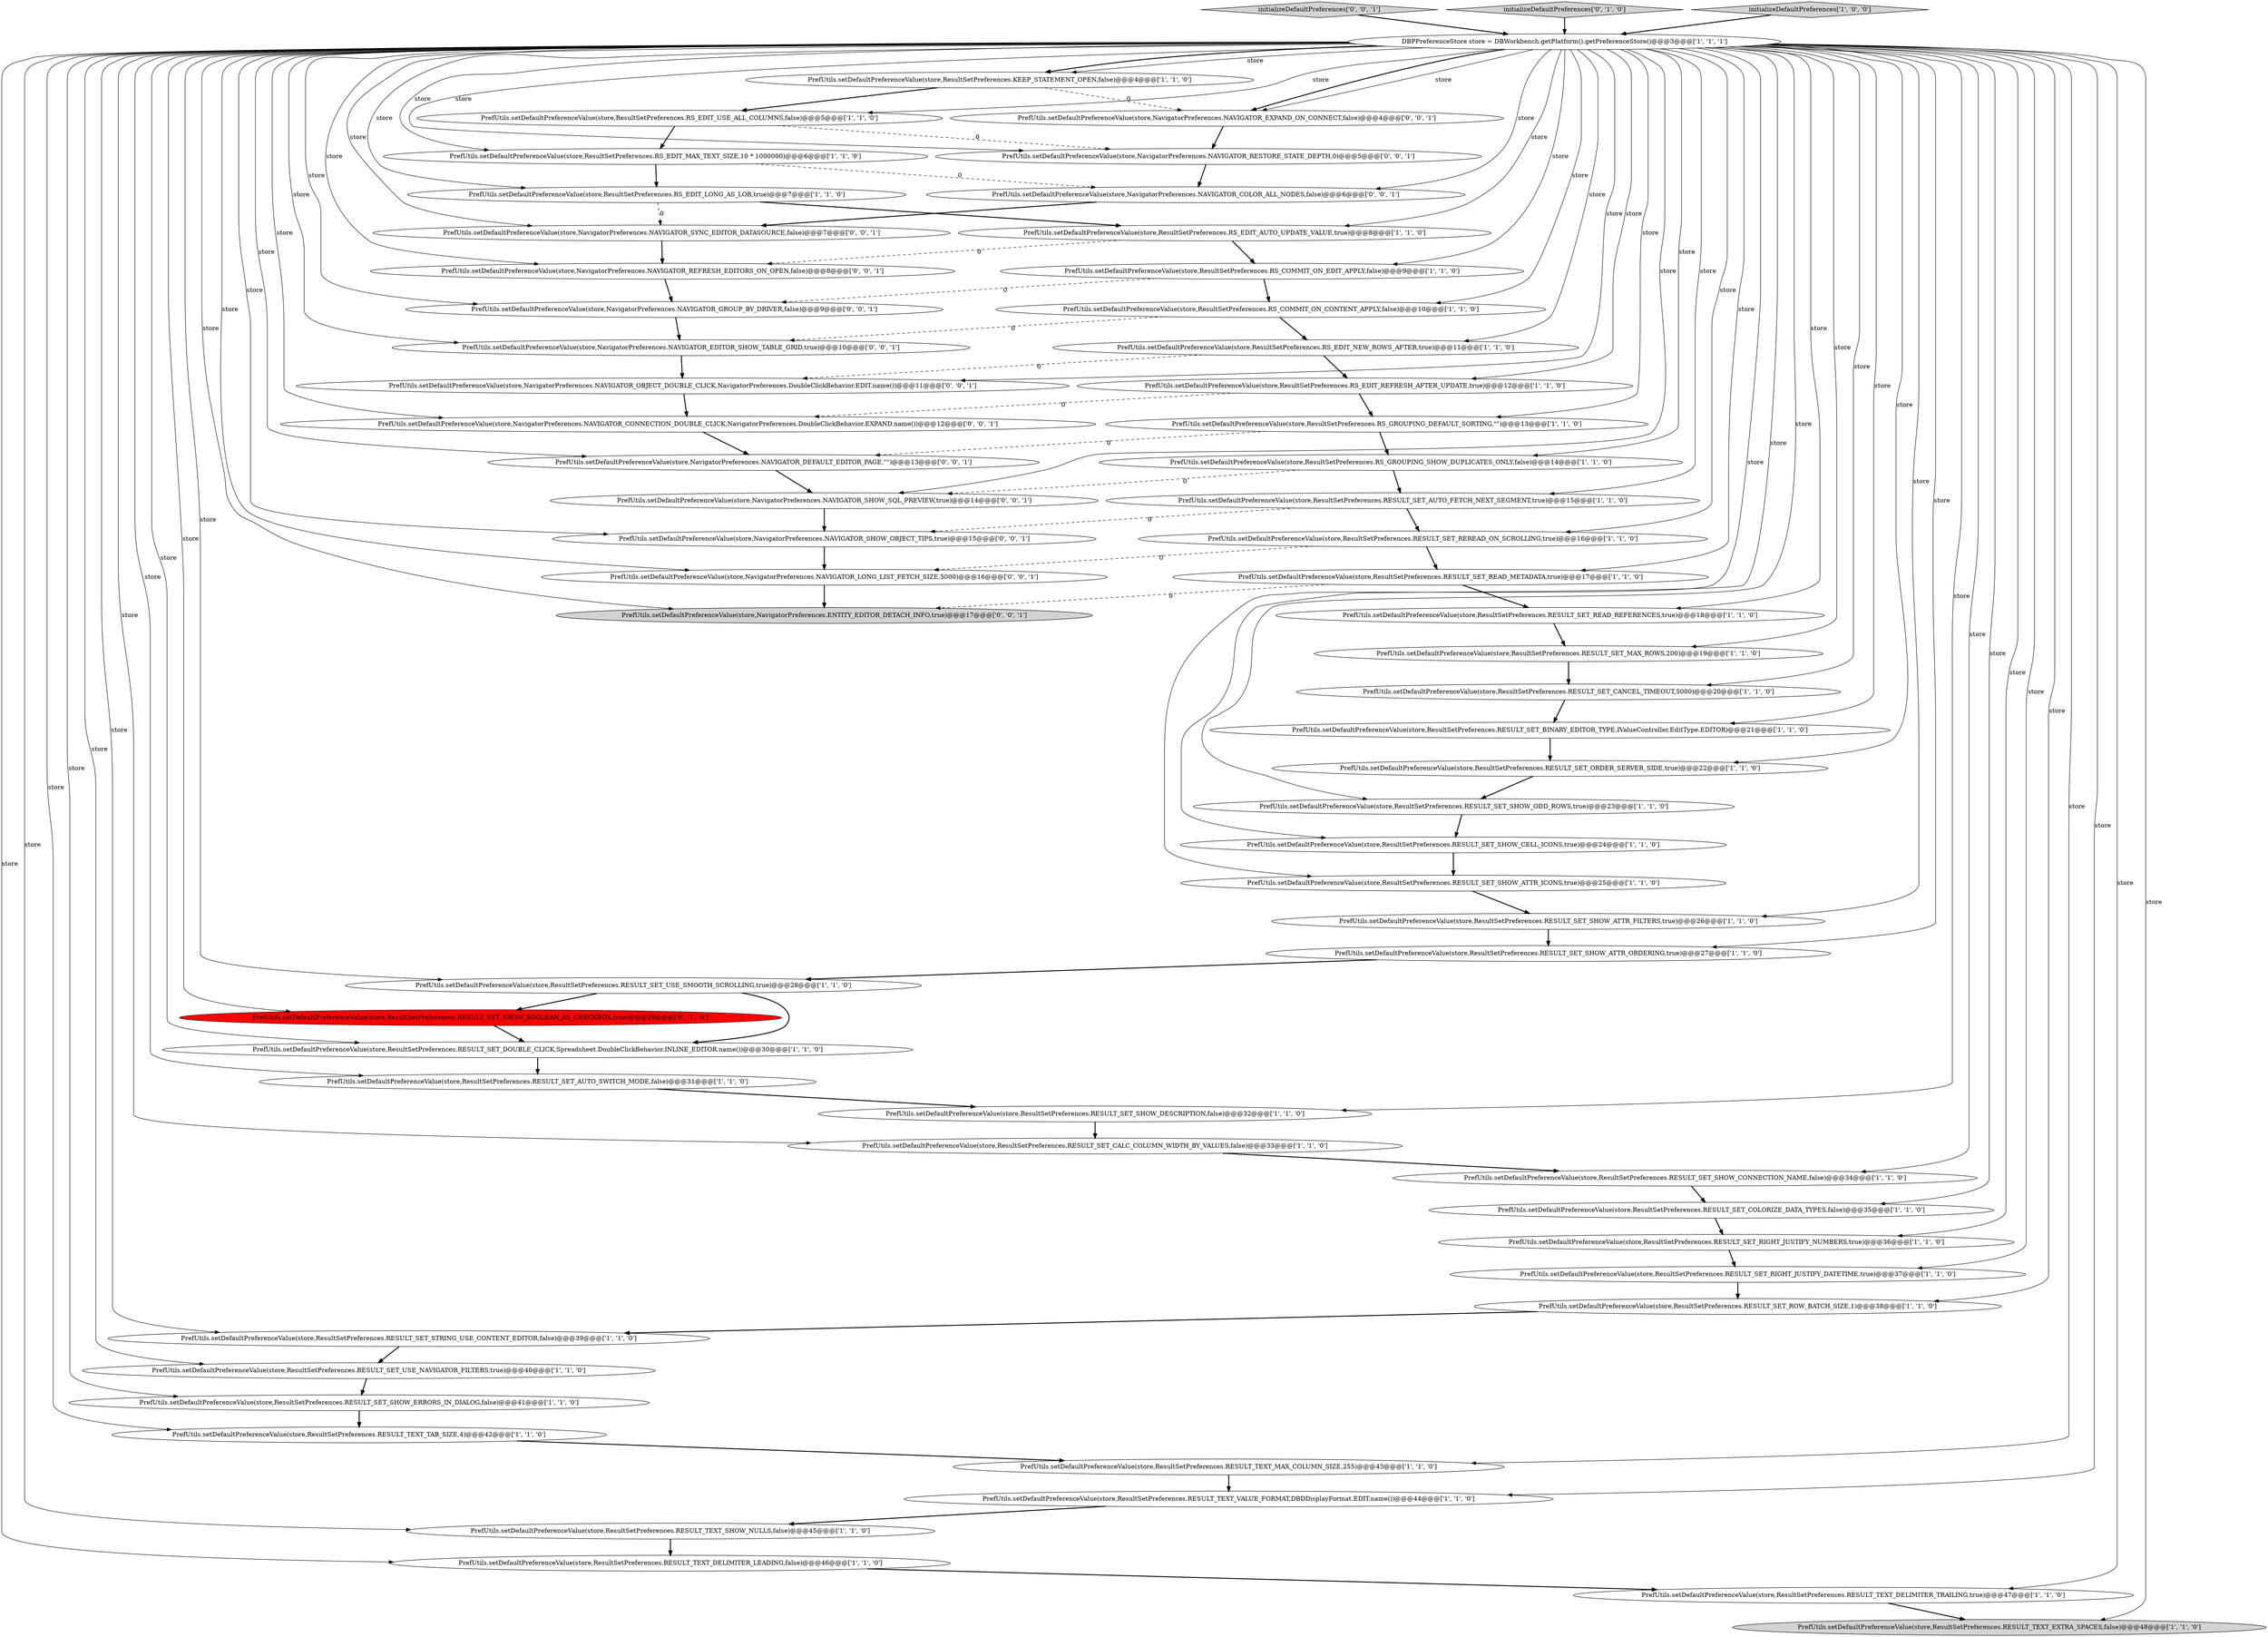 digraph {
45 [style = filled, label = "PrefUtils.setDefaultPreferenceValue(store,ResultSetPreferences.RESULT_SET_CANCEL_TIMEOUT,5000)@@@20@@@['1', '1', '0']", fillcolor = white, shape = ellipse image = "AAA0AAABBB1BBB"];
28 [style = filled, label = "PrefUtils.setDefaultPreferenceValue(store,ResultSetPreferences.RESULT_SET_USE_SMOOTH_SCROLLING,true)@@@28@@@['1', '1', '0']", fillcolor = white, shape = ellipse image = "AAA0AAABBB1BBB"];
39 [style = filled, label = "PrefUtils.setDefaultPreferenceValue(store,ResultSetPreferences.RESULT_SET_AUTO_FETCH_NEXT_SEGMENT,true)@@@15@@@['1', '1', '0']", fillcolor = white, shape = ellipse image = "AAA0AAABBB1BBB"];
56 [style = filled, label = "PrefUtils.setDefaultPreferenceValue(store,NavigatorPreferences.ENTITY_EDITOR_DETACH_INFO,true)@@@17@@@['0', '0', '1']", fillcolor = lightgray, shape = ellipse image = "AAA0AAABBB3BBB"];
60 [style = filled, label = "PrefUtils.setDefaultPreferenceValue(store,NavigatorPreferences.NAVIGATOR_CONNECTION_DOUBLE_CLICK,NavigatorPreferences.DoubleClickBehavior.EXPAND.name())@@@12@@@['0', '0', '1']", fillcolor = white, shape = ellipse image = "AAA0AAABBB3BBB"];
20 [style = filled, label = "PrefUtils.setDefaultPreferenceValue(store,ResultSetPreferences.RESULT_TEXT_DELIMITER_TRAILING,true)@@@47@@@['1', '1', '0']", fillcolor = white, shape = ellipse image = "AAA0AAABBB1BBB"];
50 [style = filled, label = "PrefUtils.setDefaultPreferenceValue(store,NavigatorPreferences.NAVIGATOR_RESTORE_STATE_DEPTH,0)@@@5@@@['0', '0', '1']", fillcolor = white, shape = ellipse image = "AAA0AAABBB3BBB"];
55 [style = filled, label = "PrefUtils.setDefaultPreferenceValue(store,NavigatorPreferences.NAVIGATOR_COLOR_ALL_NODES,false)@@@6@@@['0', '0', '1']", fillcolor = white, shape = ellipse image = "AAA0AAABBB3BBB"];
22 [style = filled, label = "PrefUtils.setDefaultPreferenceValue(store,ResultSetPreferences.RESULT_SET_MAX_ROWS,200)@@@19@@@['1', '1', '0']", fillcolor = white, shape = ellipse image = "AAA0AAABBB1BBB"];
58 [style = filled, label = "PrefUtils.setDefaultPreferenceValue(store,NavigatorPreferences.NAVIGATOR_REFRESH_EDITORS_ON_OPEN,false)@@@8@@@['0', '0', '1']", fillcolor = white, shape = ellipse image = "AAA0AAABBB3BBB"];
17 [style = filled, label = "PrefUtils.setDefaultPreferenceValue(store,ResultSetPreferences.RESULT_TEXT_SHOW_NULLS,false)@@@45@@@['1', '1', '0']", fillcolor = white, shape = ellipse image = "AAA0AAABBB1BBB"];
25 [style = filled, label = "PrefUtils.setDefaultPreferenceValue(store,ResultSetPreferences.RS_GROUPING_SHOW_DUPLICATES_ONLY,false)@@@14@@@['1', '1', '0']", fillcolor = white, shape = ellipse image = "AAA0AAABBB1BBB"];
44 [style = filled, label = "PrefUtils.setDefaultPreferenceValue(store,ResultSetPreferences.RESULT_SET_READ_REFERENCES,true)@@@18@@@['1', '1', '0']", fillcolor = white, shape = ellipse image = "AAA0AAABBB1BBB"];
49 [style = filled, label = "PrefUtils.setDefaultPreferenceValue(store,NavigatorPreferences.NAVIGATOR_LONG_LIST_FETCH_SIZE,5000)@@@16@@@['0', '0', '1']", fillcolor = white, shape = ellipse image = "AAA0AAABBB3BBB"];
47 [style = filled, label = "PrefUtils.setDefaultPreferenceValue(store,ResultSetPreferences.RESULT_SET_SHOW_BOOLEAN_AS_CHECKBOX,true)@@@29@@@['0', '1', '0']", fillcolor = red, shape = ellipse image = "AAA1AAABBB2BBB"];
48 [style = filled, label = "PrefUtils.setDefaultPreferenceValue(store,NavigatorPreferences.NAVIGATOR_DEFAULT_EDITOR_PAGE,\"\")@@@13@@@['0', '0', '1']", fillcolor = white, shape = ellipse image = "AAA0AAABBB3BBB"];
14 [style = filled, label = "PrefUtils.setDefaultPreferenceValue(store,ResultSetPreferences.RESULT_SET_CALC_COLUMN_WIDTH_BY_VALUES,false)@@@33@@@['1', '1', '0']", fillcolor = white, shape = ellipse image = "AAA0AAABBB1BBB"];
51 [style = filled, label = "PrefUtils.setDefaultPreferenceValue(store,NavigatorPreferences.NAVIGATOR_OBJECT_DOUBLE_CLICK,NavigatorPreferences.DoubleClickBehavior.EDIT.name())@@@11@@@['0', '0', '1']", fillcolor = white, shape = ellipse image = "AAA0AAABBB3BBB"];
34 [style = filled, label = "PrefUtils.setDefaultPreferenceValue(store,ResultSetPreferences.RESULT_SET_READ_METADATA,true)@@@17@@@['1', '1', '0']", fillcolor = white, shape = ellipse image = "AAA0AAABBB1BBB"];
11 [style = filled, label = "PrefUtils.setDefaultPreferenceValue(store,ResultSetPreferences.RESULT_SET_USE_NAVIGATOR_FILTERS,true)@@@40@@@['1', '1', '0']", fillcolor = white, shape = ellipse image = "AAA0AAABBB1BBB"];
35 [style = filled, label = "PrefUtils.setDefaultPreferenceValue(store,ResultSetPreferences.RS_EDIT_LONG_AS_LOB,true)@@@7@@@['1', '1', '0']", fillcolor = white, shape = ellipse image = "AAA0AAABBB1BBB"];
62 [style = filled, label = "initializeDefaultPreferences['0', '0', '1']", fillcolor = lightgray, shape = diamond image = "AAA0AAABBB3BBB"];
41 [style = filled, label = "PrefUtils.setDefaultPreferenceValue(store,ResultSetPreferences.RESULT_SET_SHOW_ATTR_ICONS,true)@@@25@@@['1', '1', '0']", fillcolor = white, shape = ellipse image = "AAA0AAABBB1BBB"];
12 [style = filled, label = "PrefUtils.setDefaultPreferenceValue(store,ResultSetPreferences.KEEP_STATEMENT_OPEN,false)@@@4@@@['1', '1', '0']", fillcolor = white, shape = ellipse image = "AAA0AAABBB1BBB"];
15 [style = filled, label = "PrefUtils.setDefaultPreferenceValue(store,ResultSetPreferences.RESULT_SET_RIGHT_JUSTIFY_NUMBERS,true)@@@36@@@['1', '1', '0']", fillcolor = white, shape = ellipse image = "AAA0AAABBB1BBB"];
36 [style = filled, label = "PrefUtils.setDefaultPreferenceValue(store,ResultSetPreferences.RS_COMMIT_ON_CONTENT_APPLY,false)@@@10@@@['1', '1', '0']", fillcolor = white, shape = ellipse image = "AAA0AAABBB1BBB"];
10 [style = filled, label = "PrefUtils.setDefaultPreferenceValue(store,ResultSetPreferences.RESULT_SET_SHOW_ERRORS_IN_DIALOG,false)@@@41@@@['1', '1', '0']", fillcolor = white, shape = ellipse image = "AAA0AAABBB1BBB"];
8 [style = filled, label = "PrefUtils.setDefaultPreferenceValue(store,ResultSetPreferences.RESULT_SET_SHOW_ATTR_FILTERS,true)@@@26@@@['1', '1', '0']", fillcolor = white, shape = ellipse image = "AAA0AAABBB1BBB"];
21 [style = filled, label = "PrefUtils.setDefaultPreferenceValue(store,ResultSetPreferences.RESULT_TEXT_TAB_SIZE,4)@@@42@@@['1', '1', '0']", fillcolor = white, shape = ellipse image = "AAA0AAABBB1BBB"];
16 [style = filled, label = "PrefUtils.setDefaultPreferenceValue(store,ResultSetPreferences.RESULT_SET_COLORIZE_DATA_TYPES,false)@@@35@@@['1', '1', '0']", fillcolor = white, shape = ellipse image = "AAA0AAABBB1BBB"];
7 [style = filled, label = "PrefUtils.setDefaultPreferenceValue(store,ResultSetPreferences.RS_EDIT_REFRESH_AFTER_UPDATE,true)@@@12@@@['1', '1', '0']", fillcolor = white, shape = ellipse image = "AAA0AAABBB1BBB"];
42 [style = filled, label = "PrefUtils.setDefaultPreferenceValue(store,ResultSetPreferences.RESULT_SET_SHOW_DESCRIPTION,false)@@@32@@@['1', '1', '0']", fillcolor = white, shape = ellipse image = "AAA0AAABBB1BBB"];
9 [style = filled, label = "PrefUtils.setDefaultPreferenceValue(store,ResultSetPreferences.RS_COMMIT_ON_EDIT_APPLY,false)@@@9@@@['1', '1', '0']", fillcolor = white, shape = ellipse image = "AAA0AAABBB1BBB"];
3 [style = filled, label = "PrefUtils.setDefaultPreferenceValue(store,ResultSetPreferences.RESULT_SET_DOUBLE_CLICK,Spreadsheet.DoubleClickBehavior.INLINE_EDITOR.name())@@@30@@@['1', '1', '0']", fillcolor = white, shape = ellipse image = "AAA0AAABBB1BBB"];
30 [style = filled, label = "PrefUtils.setDefaultPreferenceValue(store,ResultSetPreferences.RESULT_SET_BINARY_EDITOR_TYPE,IValueController.EditType.EDITOR)@@@21@@@['1', '1', '0']", fillcolor = white, shape = ellipse image = "AAA0AAABBB1BBB"];
46 [style = filled, label = "initializeDefaultPreferences['0', '1', '0']", fillcolor = lightgray, shape = diamond image = "AAA0AAABBB2BBB"];
18 [style = filled, label = "PrefUtils.setDefaultPreferenceValue(store,ResultSetPreferences.RS_EDIT_MAX_TEXT_SIZE,10 * 1000000)@@@6@@@['1', '1', '0']", fillcolor = white, shape = ellipse image = "AAA0AAABBB1BBB"];
54 [style = filled, label = "PrefUtils.setDefaultPreferenceValue(store,NavigatorPreferences.NAVIGATOR_EDITOR_SHOW_TABLE_GRID,true)@@@10@@@['0', '0', '1']", fillcolor = white, shape = ellipse image = "AAA0AAABBB3BBB"];
59 [style = filled, label = "PrefUtils.setDefaultPreferenceValue(store,NavigatorPreferences.NAVIGATOR_GROUP_BY_DRIVER,false)@@@9@@@['0', '0', '1']", fillcolor = white, shape = ellipse image = "AAA0AAABBB3BBB"];
19 [style = filled, label = "PrefUtils.setDefaultPreferenceValue(store,ResultSetPreferences.RESULT_TEXT_DELIMITER_LEADING,false)@@@46@@@['1', '1', '0']", fillcolor = white, shape = ellipse image = "AAA0AAABBB1BBB"];
38 [style = filled, label = "PrefUtils.setDefaultPreferenceValue(store,ResultSetPreferences.RESULT_SET_SHOW_ODD_ROWS,true)@@@23@@@['1', '1', '0']", fillcolor = white, shape = ellipse image = "AAA0AAABBB1BBB"];
33 [style = filled, label = "PrefUtils.setDefaultPreferenceValue(store,ResultSetPreferences.RESULT_TEXT_MAX_COLUMN_SIZE,255)@@@43@@@['1', '1', '0']", fillcolor = white, shape = ellipse image = "AAA0AAABBB1BBB"];
1 [style = filled, label = "PrefUtils.setDefaultPreferenceValue(store,ResultSetPreferences.RESULT_SET_REREAD_ON_SCROLLING,true)@@@16@@@['1', '1', '0']", fillcolor = white, shape = ellipse image = "AAA0AAABBB1BBB"];
2 [style = filled, label = "PrefUtils.setDefaultPreferenceValue(store,ResultSetPreferences.RESULT_SET_ROW_BATCH_SIZE,1)@@@38@@@['1', '1', '0']", fillcolor = white, shape = ellipse image = "AAA0AAABBB1BBB"];
0 [style = filled, label = "PrefUtils.setDefaultPreferenceValue(store,ResultSetPreferences.RESULT_SET_RIGHT_JUSTIFY_DATETIME,true)@@@37@@@['1', '1', '0']", fillcolor = white, shape = ellipse image = "AAA0AAABBB1BBB"];
6 [style = filled, label = "PrefUtils.setDefaultPreferenceValue(store,ResultSetPreferences.RESULT_SET_SHOW_ATTR_ORDERING,true)@@@27@@@['1', '1', '0']", fillcolor = white, shape = ellipse image = "AAA0AAABBB1BBB"];
61 [style = filled, label = "PrefUtils.setDefaultPreferenceValue(store,NavigatorPreferences.NAVIGATOR_SHOW_SQL_PREVIEW,true)@@@14@@@['0', '0', '1']", fillcolor = white, shape = ellipse image = "AAA0AAABBB3BBB"];
37 [style = filled, label = "PrefUtils.setDefaultPreferenceValue(store,ResultSetPreferences.RS_EDIT_NEW_ROWS_AFTER,true)@@@11@@@['1', '1', '0']", fillcolor = white, shape = ellipse image = "AAA0AAABBB1BBB"];
5 [style = filled, label = "initializeDefaultPreferences['1', '0', '0']", fillcolor = lightgray, shape = diamond image = "AAA0AAABBB1BBB"];
40 [style = filled, label = "PrefUtils.setDefaultPreferenceValue(store,ResultSetPreferences.RESULT_SET_SHOW_CELL_ICONS,true)@@@24@@@['1', '1', '0']", fillcolor = white, shape = ellipse image = "AAA0AAABBB1BBB"];
53 [style = filled, label = "PrefUtils.setDefaultPreferenceValue(store,NavigatorPreferences.NAVIGATOR_SHOW_OBJECT_TIPS,true)@@@15@@@['0', '0', '1']", fillcolor = white, shape = ellipse image = "AAA0AAABBB3BBB"];
57 [style = filled, label = "PrefUtils.setDefaultPreferenceValue(store,NavigatorPreferences.NAVIGATOR_SYNC_EDITOR_DATASOURCE,false)@@@7@@@['0', '0', '1']", fillcolor = white, shape = ellipse image = "AAA0AAABBB3BBB"];
31 [style = filled, label = "PrefUtils.setDefaultPreferenceValue(store,ResultSetPreferences.RESULT_SET_STRING_USE_CONTENT_EDITOR,false)@@@39@@@['1', '1', '0']", fillcolor = white, shape = ellipse image = "AAA0AAABBB1BBB"];
27 [style = filled, label = "PrefUtils.setDefaultPreferenceValue(store,ResultSetPreferences.RS_GROUPING_DEFAULT_SORTING,\"\")@@@13@@@['1', '1', '0']", fillcolor = white, shape = ellipse image = "AAA0AAABBB1BBB"];
29 [style = filled, label = "DBPPreferenceStore store = DBWorkbench.getPlatform().getPreferenceStore()@@@3@@@['1', '1', '1']", fillcolor = white, shape = ellipse image = "AAA0AAABBB1BBB"];
24 [style = filled, label = "PrefUtils.setDefaultPreferenceValue(store,ResultSetPreferences.RESULT_TEXT_EXTRA_SPACES,false)@@@48@@@['1', '1', '0']", fillcolor = lightgray, shape = ellipse image = "AAA0AAABBB1BBB"];
23 [style = filled, label = "PrefUtils.setDefaultPreferenceValue(store,ResultSetPreferences.RESULT_SET_ORDER_SERVER_SIDE,true)@@@22@@@['1', '1', '0']", fillcolor = white, shape = ellipse image = "AAA0AAABBB1BBB"];
32 [style = filled, label = "PrefUtils.setDefaultPreferenceValue(store,ResultSetPreferences.RS_EDIT_USE_ALL_COLUMNS,false)@@@5@@@['1', '1', '0']", fillcolor = white, shape = ellipse image = "AAA0AAABBB1BBB"];
26 [style = filled, label = "PrefUtils.setDefaultPreferenceValue(store,ResultSetPreferences.RESULT_SET_AUTO_SWITCH_MODE,false)@@@31@@@['1', '1', '0']", fillcolor = white, shape = ellipse image = "AAA0AAABBB1BBB"];
43 [style = filled, label = "PrefUtils.setDefaultPreferenceValue(store,ResultSetPreferences.RESULT_TEXT_VALUE_FORMAT,DBDDisplayFormat.EDIT.name())@@@44@@@['1', '1', '0']", fillcolor = white, shape = ellipse image = "AAA0AAABBB1BBB"];
52 [style = filled, label = "PrefUtils.setDefaultPreferenceValue(store,NavigatorPreferences.NAVIGATOR_EXPAND_ON_CONNECT,false)@@@4@@@['0', '0', '1']", fillcolor = white, shape = ellipse image = "AAA0AAABBB3BBB"];
4 [style = filled, label = "PrefUtils.setDefaultPreferenceValue(store,ResultSetPreferences.RESULT_SET_SHOW_CONNECTION_NAME,false)@@@34@@@['1', '1', '0']", fillcolor = white, shape = ellipse image = "AAA0AAABBB1BBB"];
13 [style = filled, label = "PrefUtils.setDefaultPreferenceValue(store,ResultSetPreferences.RS_EDIT_AUTO_UPDATE_VALUE,true)@@@8@@@['1', '1', '0']", fillcolor = white, shape = ellipse image = "AAA0AAABBB1BBB"];
29->12 [style = solid, label="store"];
29->41 [style = solid, label="store"];
41->8 [style = bold, label=""];
37->51 [style = dashed, label="0"];
29->2 [style = solid, label="store"];
29->45 [style = solid, label="store"];
29->26 [style = solid, label="store"];
8->6 [style = bold, label=""];
57->58 [style = bold, label=""];
48->61 [style = bold, label=""];
29->22 [style = solid, label="store"];
45->30 [style = bold, label=""];
18->55 [style = dashed, label="0"];
29->39 [style = solid, label="store"];
29->31 [style = solid, label="store"];
13->58 [style = dashed, label="0"];
29->61 [style = solid, label="store"];
55->57 [style = bold, label=""];
1->49 [style = dashed, label="0"];
7->60 [style = dashed, label="0"];
34->56 [style = dashed, label="0"];
29->53 [style = solid, label="store"];
50->55 [style = bold, label=""];
15->0 [style = bold, label=""];
29->8 [style = solid, label="store"];
18->35 [style = bold, label=""];
49->56 [style = bold, label=""];
58->59 [style = bold, label=""];
28->3 [style = bold, label=""];
25->61 [style = dashed, label="0"];
32->18 [style = bold, label=""];
29->47 [style = solid, label="store"];
27->25 [style = bold, label=""];
59->54 [style = bold, label=""];
4->16 [style = bold, label=""];
29->33 [style = solid, label="store"];
2->31 [style = bold, label=""];
5->29 [style = bold, label=""];
9->59 [style = dashed, label="0"];
26->42 [style = bold, label=""];
29->32 [style = solid, label="store"];
29->48 [style = solid, label="store"];
29->7 [style = solid, label="store"];
19->20 [style = bold, label=""];
29->44 [style = solid, label="store"];
29->36 [style = solid, label="store"];
62->29 [style = bold, label=""];
10->21 [style = bold, label=""];
29->11 [style = solid, label="store"];
31->11 [style = bold, label=""];
29->10 [style = solid, label="store"];
29->52 [style = bold, label=""];
60->48 [style = bold, label=""];
29->17 [style = solid, label="store"];
29->0 [style = solid, label="store"];
29->20 [style = solid, label="store"];
51->60 [style = bold, label=""];
29->28 [style = solid, label="store"];
29->1 [style = solid, label="store"];
44->22 [style = bold, label=""];
29->38 [style = solid, label="store"];
36->37 [style = bold, label=""];
29->50 [style = solid, label="store"];
39->53 [style = dashed, label="0"];
14->4 [style = bold, label=""];
29->51 [style = solid, label="store"];
47->3 [style = bold, label=""];
25->39 [style = bold, label=""];
22->45 [style = bold, label=""];
29->4 [style = solid, label="store"];
36->54 [style = dashed, label="0"];
29->30 [style = solid, label="store"];
28->47 [style = bold, label=""];
29->54 [style = solid, label="store"];
29->52 [style = solid, label="store"];
12->32 [style = bold, label=""];
3->26 [style = bold, label=""];
29->35 [style = solid, label="store"];
29->40 [style = solid, label="store"];
37->7 [style = bold, label=""];
29->13 [style = solid, label="store"];
46->29 [style = bold, label=""];
42->14 [style = bold, label=""];
29->6 [style = solid, label="store"];
29->55 [style = solid, label="store"];
43->17 [style = bold, label=""];
1->34 [style = bold, label=""];
29->18 [style = solid, label="store"];
29->19 [style = solid, label="store"];
11->10 [style = bold, label=""];
29->15 [style = solid, label="store"];
32->50 [style = dashed, label="0"];
33->43 [style = bold, label=""];
29->60 [style = solid, label="store"];
34->44 [style = bold, label=""];
39->1 [style = bold, label=""];
52->50 [style = bold, label=""];
29->27 [style = solid, label="store"];
13->9 [style = bold, label=""];
29->9 [style = solid, label="store"];
29->14 [style = solid, label="store"];
38->40 [style = bold, label=""];
27->48 [style = dashed, label="0"];
29->57 [style = solid, label="store"];
12->52 [style = dashed, label="0"];
9->36 [style = bold, label=""];
29->49 [style = solid, label="store"];
29->16 [style = solid, label="store"];
54->51 [style = bold, label=""];
16->15 [style = bold, label=""];
29->56 [style = solid, label="store"];
21->33 [style = bold, label=""];
29->21 [style = solid, label="store"];
30->23 [style = bold, label=""];
0->2 [style = bold, label=""];
29->59 [style = solid, label="store"];
29->3 [style = solid, label="store"];
29->24 [style = solid, label="store"];
35->57 [style = dashed, label="0"];
29->58 [style = solid, label="store"];
17->19 [style = bold, label=""];
53->49 [style = bold, label=""];
61->53 [style = bold, label=""];
29->12 [style = bold, label=""];
29->34 [style = solid, label="store"];
29->25 [style = solid, label="store"];
29->42 [style = solid, label="store"];
23->38 [style = bold, label=""];
40->41 [style = bold, label=""];
29->23 [style = solid, label="store"];
7->27 [style = bold, label=""];
29->37 [style = solid, label="store"];
29->43 [style = solid, label="store"];
35->13 [style = bold, label=""];
20->24 [style = bold, label=""];
6->28 [style = bold, label=""];
}
